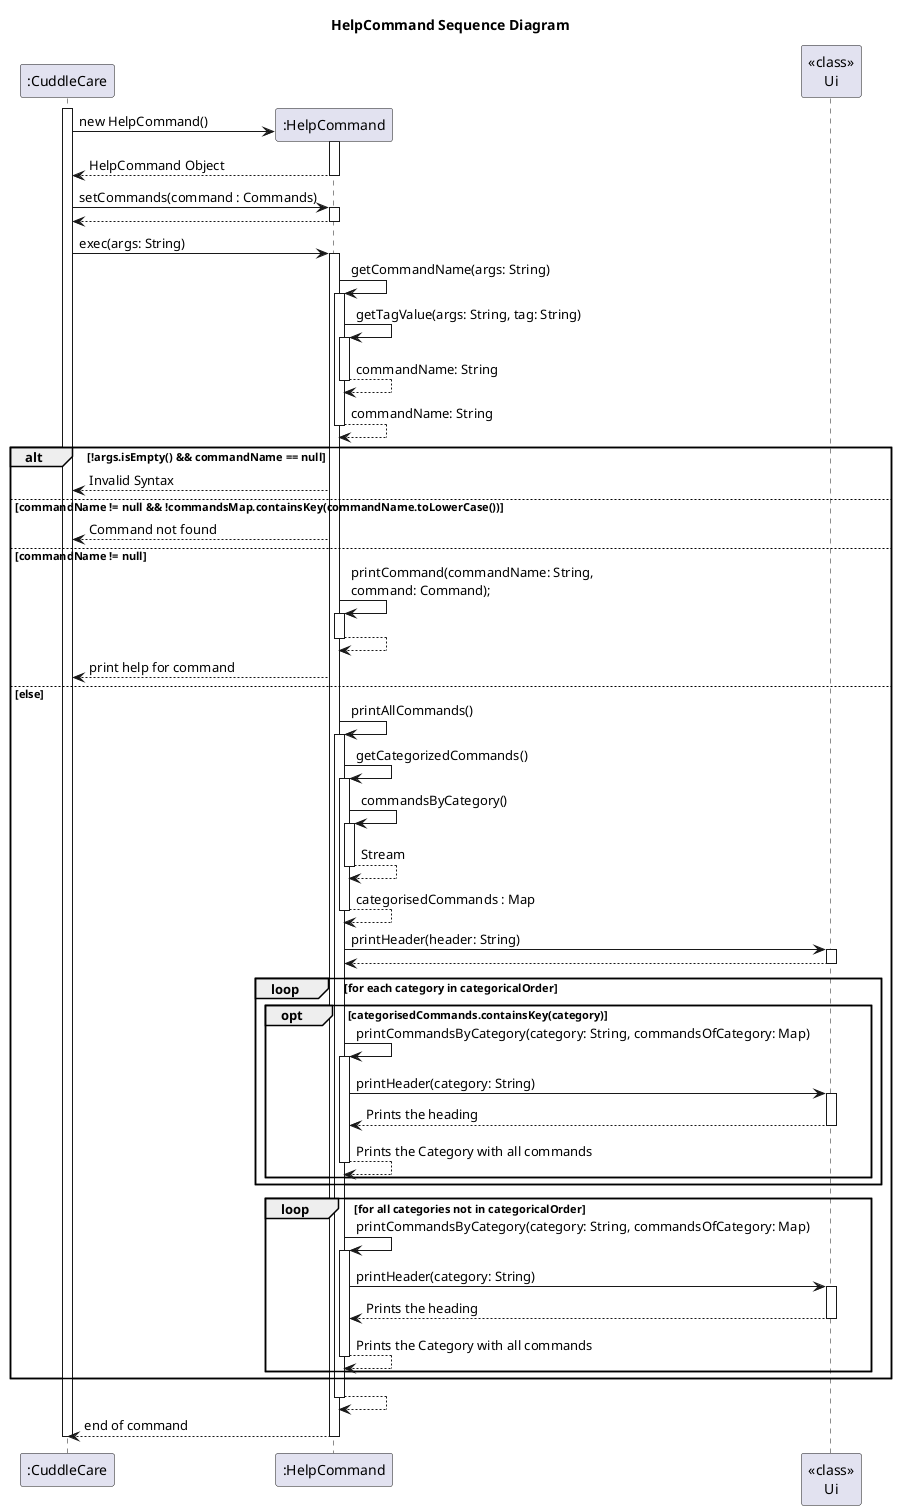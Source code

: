 @startuml

title HelpCommand Sequence Diagram

participant ":CuddleCare" as CuddleCare
participant ":HelpCommand" as Help
participant "<<class>>\nUi" as Ui

' Application Activation Bar
activate CuddleCare

' Constructor
CuddleCare -> Help** : new HelpCommand()
activate Help
return HelpCommand Object
' End of Constructor

' Sets commands : Commands
CuddleCare -> Help : setCommands(command : Commands)
activate Help
return

' Main execution of the command
CuddleCare -> Help : exec(args: String)
activate Help

    ' Get the name of the command in the argument (if any)
    Help -> Help : getCommandName(args: String)
    activate Help

        ' Get the name using another method
        Help -> Help : getTagValue(args: String, tag: String)
        activate Help
        return commandName: String

    return commandName: String

    ' if args is not empty and command name is null
    alt !args.isEmpty() && commandName == null
        Help --> CuddleCare : Invalid Syntax

    ' if the command name is not null, and the commandName is invalid
    else commandName != null && !commandsMap.containsKey(commandName.toLowerCase())
        Help --> CuddleCare : Command not found

    ' if commandName was provided (and it exists)
    else commandName != null
        Help -> Help : printCommand(commandName: String, \ncommand: Command);
        activate Help
        return
        Help --> CuddleCare : print help for command

    ' if no args were provided
    else else
        Help -> Help : printAllCommands()
        activate Help

            ' Filters commands into categories
            Help -> Help : getCategorizedCommands()
            activate Help
                Help -> Help : commandsByCategory()
                activate Help

                return Stream
            return categorisedCommands : Map

        Help -> Ui : printHeader(header: String)
        activate Ui
        return

        loop for each category in categoricalOrder
            opt categorisedCommands.containsKey(category)
                Help -> Help : printCommandsByCategory(category: String, commandsOfCategory: Map)
                activate Help
                    Help -> Ui : printHeader(category: String)
                    activate Ui
                    return Prints the heading
                return Prints the Category with all commands
            end
        end

        loop for all categories not in categoricalOrder
            Help -> Help : printCommandsByCategory(category: String, commandsOfCategory: Map)
            activate Help
                Help -> Ui : printHeader(category: String)
                activate Ui
                return Prints the heading
            return Prints the Category with all commands
        end

    end

return

return end of command

deactivate CuddleCare
' End of Activation Bar for the application

@enduml